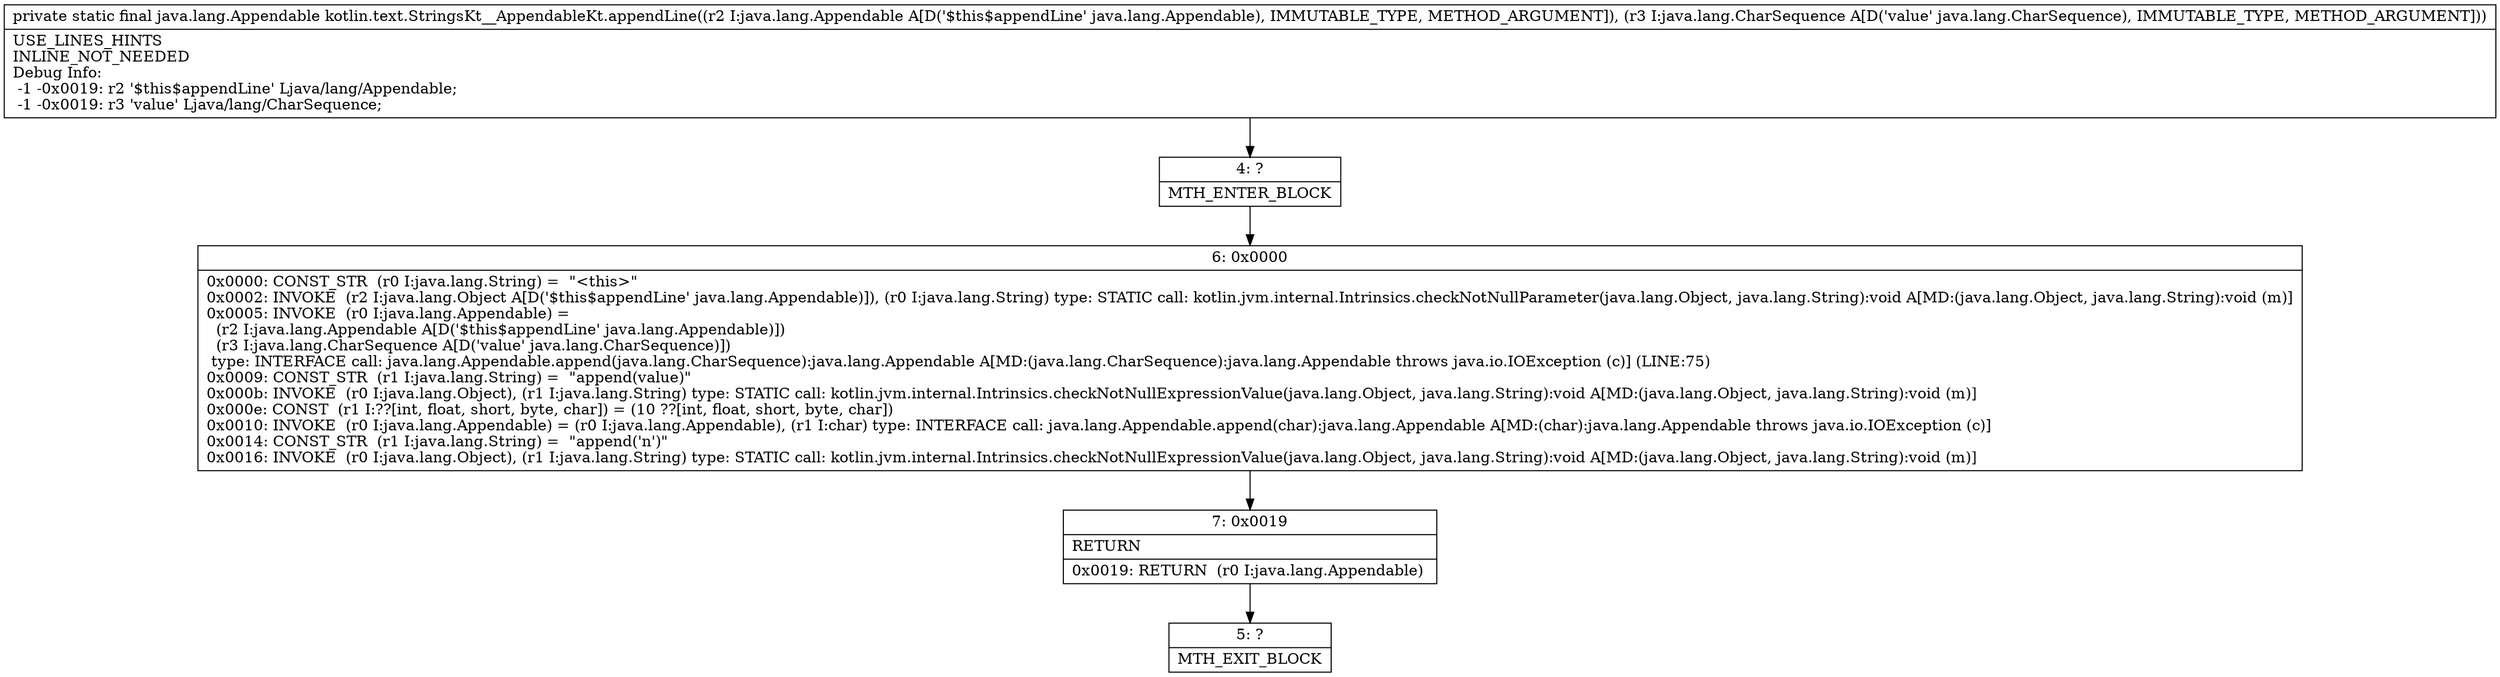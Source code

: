 digraph "CFG forkotlin.text.StringsKt__AppendableKt.appendLine(Ljava\/lang\/Appendable;Ljava\/lang\/CharSequence;)Ljava\/lang\/Appendable;" {
Node_4 [shape=record,label="{4\:\ ?|MTH_ENTER_BLOCK\l}"];
Node_6 [shape=record,label="{6\:\ 0x0000|0x0000: CONST_STR  (r0 I:java.lang.String) =  \"\<this\>\" \l0x0002: INVOKE  (r2 I:java.lang.Object A[D('$this$appendLine' java.lang.Appendable)]), (r0 I:java.lang.String) type: STATIC call: kotlin.jvm.internal.Intrinsics.checkNotNullParameter(java.lang.Object, java.lang.String):void A[MD:(java.lang.Object, java.lang.String):void (m)]\l0x0005: INVOKE  (r0 I:java.lang.Appendable) = \l  (r2 I:java.lang.Appendable A[D('$this$appendLine' java.lang.Appendable)])\l  (r3 I:java.lang.CharSequence A[D('value' java.lang.CharSequence)])\l type: INTERFACE call: java.lang.Appendable.append(java.lang.CharSequence):java.lang.Appendable A[MD:(java.lang.CharSequence):java.lang.Appendable throws java.io.IOException (c)] (LINE:75)\l0x0009: CONST_STR  (r1 I:java.lang.String) =  \"append(value)\" \l0x000b: INVOKE  (r0 I:java.lang.Object), (r1 I:java.lang.String) type: STATIC call: kotlin.jvm.internal.Intrinsics.checkNotNullExpressionValue(java.lang.Object, java.lang.String):void A[MD:(java.lang.Object, java.lang.String):void (m)]\l0x000e: CONST  (r1 I:??[int, float, short, byte, char]) = (10 ??[int, float, short, byte, char]) \l0x0010: INVOKE  (r0 I:java.lang.Appendable) = (r0 I:java.lang.Appendable), (r1 I:char) type: INTERFACE call: java.lang.Appendable.append(char):java.lang.Appendable A[MD:(char):java.lang.Appendable throws java.io.IOException (c)]\l0x0014: CONST_STR  (r1 I:java.lang.String) =  \"append('n')\" \l0x0016: INVOKE  (r0 I:java.lang.Object), (r1 I:java.lang.String) type: STATIC call: kotlin.jvm.internal.Intrinsics.checkNotNullExpressionValue(java.lang.Object, java.lang.String):void A[MD:(java.lang.Object, java.lang.String):void (m)]\l}"];
Node_7 [shape=record,label="{7\:\ 0x0019|RETURN\l|0x0019: RETURN  (r0 I:java.lang.Appendable) \l}"];
Node_5 [shape=record,label="{5\:\ ?|MTH_EXIT_BLOCK\l}"];
MethodNode[shape=record,label="{private static final java.lang.Appendable kotlin.text.StringsKt__AppendableKt.appendLine((r2 I:java.lang.Appendable A[D('$this$appendLine' java.lang.Appendable), IMMUTABLE_TYPE, METHOD_ARGUMENT]), (r3 I:java.lang.CharSequence A[D('value' java.lang.CharSequence), IMMUTABLE_TYPE, METHOD_ARGUMENT]))  | USE_LINES_HINTS\lINLINE_NOT_NEEDED\lDebug Info:\l  \-1 \-0x0019: r2 '$this$appendLine' Ljava\/lang\/Appendable;\l  \-1 \-0x0019: r3 'value' Ljava\/lang\/CharSequence;\l}"];
MethodNode -> Node_4;Node_4 -> Node_6;
Node_6 -> Node_7;
Node_7 -> Node_5;
}

